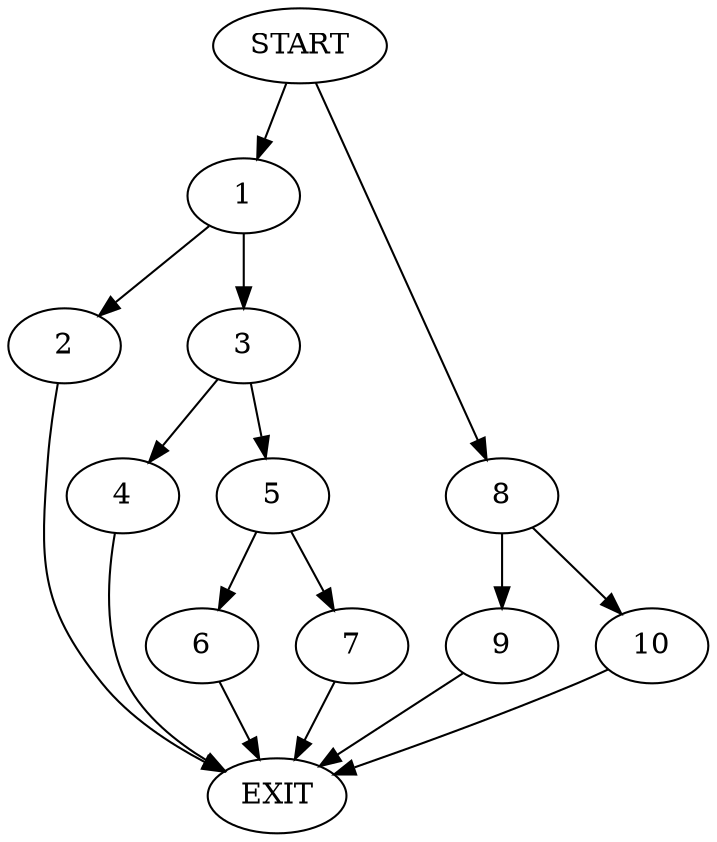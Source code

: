 digraph {
0 [label="START"]
11 [label="EXIT"]
0 -> 1
1 -> 2
1 -> 3
2 -> 11
3 -> 4
3 -> 5
5 -> 6
5 -> 7
4 -> 11
6 -> 11
7 -> 11
0 -> 8
8 -> 9
8 -> 10
10 -> 11
9 -> 11
}
